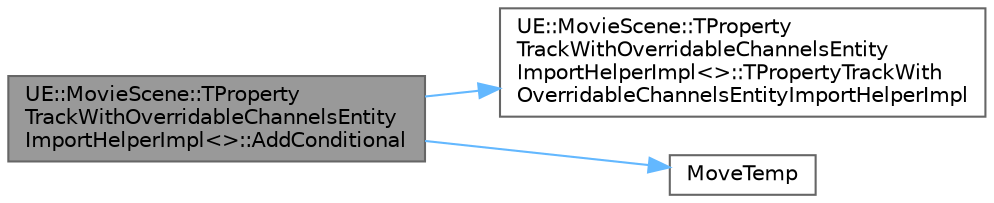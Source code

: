 digraph "UE::MovieScene::TPropertyTrackWithOverridableChannelsEntityImportHelperImpl&lt;&gt;::AddConditional"
{
 // INTERACTIVE_SVG=YES
 // LATEX_PDF_SIZE
  bgcolor="transparent";
  edge [fontname=Helvetica,fontsize=10,labelfontname=Helvetica,labelfontsize=10];
  node [fontname=Helvetica,fontsize=10,shape=box,height=0.2,width=0.4];
  rankdir="LR";
  Node1 [id="Node000001",label="UE::MovieScene::TProperty\lTrackWithOverridableChannelsEntity\lImportHelperImpl\<\>::AddConditional",height=0.2,width=0.4,color="gray40", fillcolor="grey60", style="filled", fontcolor="black",tooltip=" "];
  Node1 -> Node2 [id="edge1_Node000001_Node000002",color="steelblue1",style="solid",tooltip=" "];
  Node2 [id="Node000002",label="UE::MovieScene::TProperty\lTrackWithOverridableChannelsEntity\lImportHelperImpl\<\>::TPropertyTrackWith\lOverridableChannelsEntityImportHelperImpl",height=0.2,width=0.4,color="grey40", fillcolor="white", style="filled",URL="$d4/d9b/structUE_1_1MovieScene_1_1TPropertyTrackWithOverridableChannelsEntityImportHelperImpl_3_4.html#a225ee2f2500940952f351cdd3045ec40",tooltip=" "];
  Node1 -> Node3 [id="edge2_Node000001_Node000003",color="steelblue1",style="solid",tooltip=" "];
  Node3 [id="Node000003",label="MoveTemp",height=0.2,width=0.4,color="grey40", fillcolor="white", style="filled",URL="$d4/d24/UnrealTemplate_8h.html#ad5e6c049aeb9c9115fec514ba581dbb6",tooltip="MoveTemp will cast a reference to an rvalue reference."];
}
